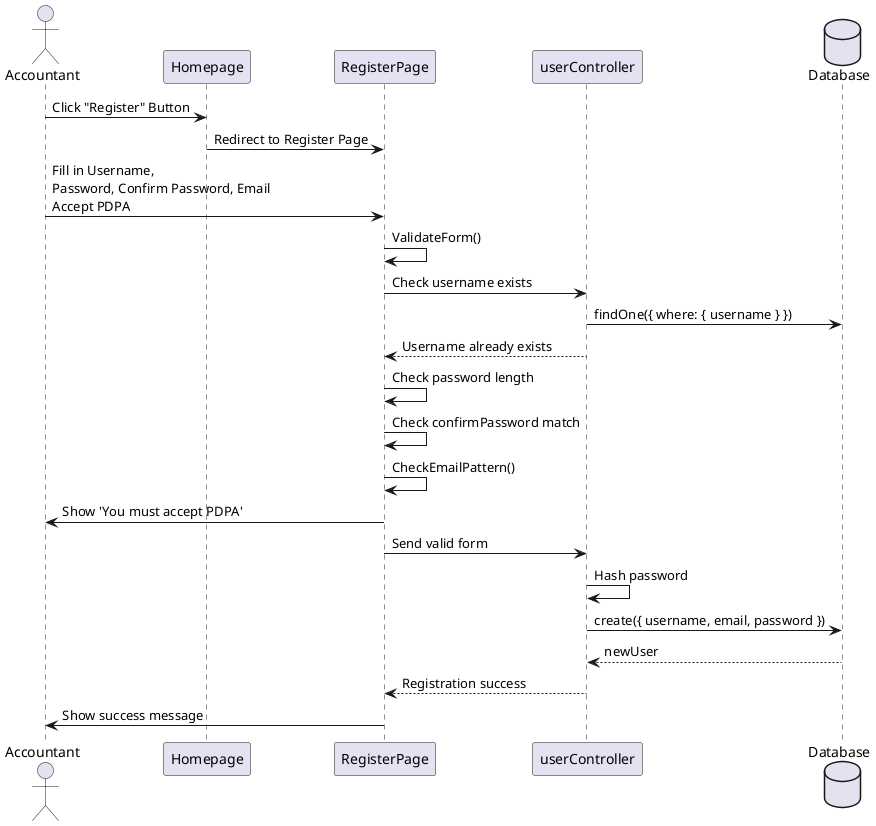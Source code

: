 @startuml
actor Accountant
participant Homepage
participant RegisterPage
participant userController
database Database

Accountant -> Homepage : Click "Register" Button
Homepage -> RegisterPage : Redirect to Register Page

Accountant -> RegisterPage : Fill in Username,\nPassword, Confirm Password, Email\nAccept PDPA
RegisterPage -> RegisterPage : ValidateForm()
RegisterPage -> userController : Check username exists
userController -> Database : findOne({ where: { username } })
userController --> RegisterPage : Username already exists

RegisterPage -> RegisterPage : Check password length
RegisterPage -> RegisterPage : Check confirmPassword match
RegisterPage -> RegisterPage : CheckEmailPattern()

RegisterPage -> Accountant : Show 'You must accept PDPA'

RegisterPage -> userController : Send valid form
userController -> userController : Hash password
userController -> Database : create({ username, email, password })
Database --> userController : newUser
userController --> RegisterPage : Registration success
RegisterPage -> Accountant : Show success message



@enduml

<!-- https://www.plantuml.com/plantuml/uml -->